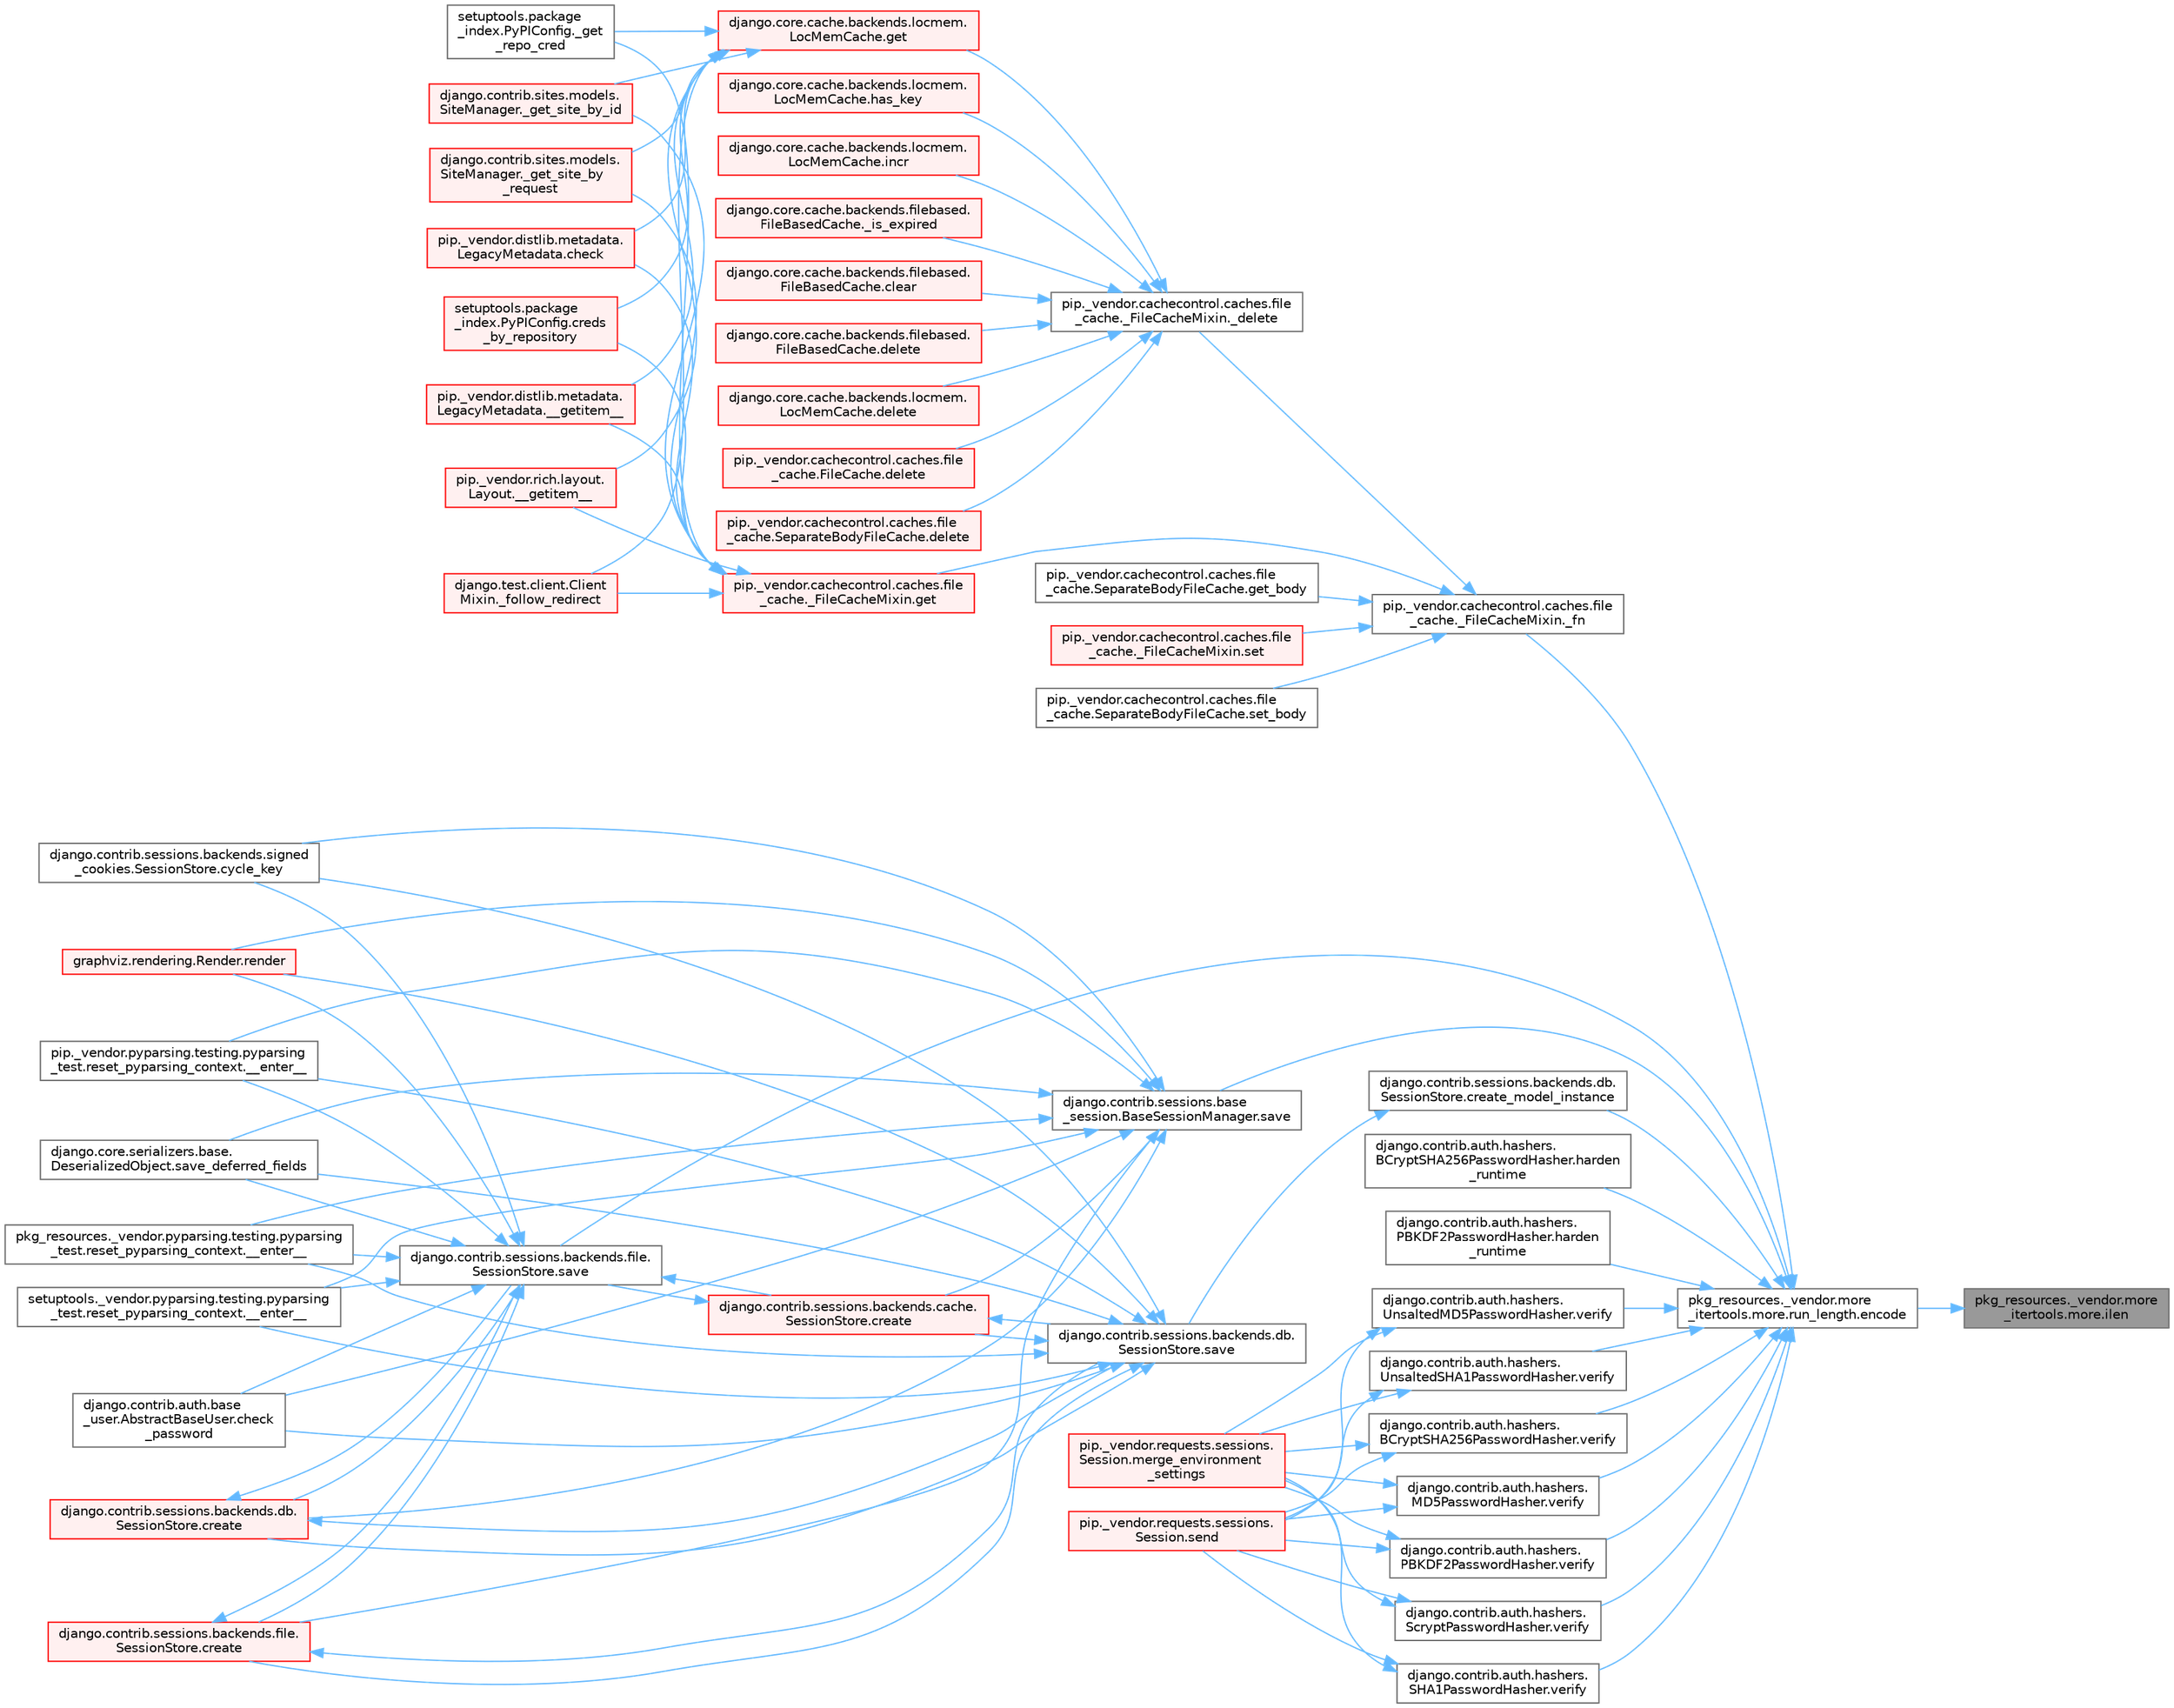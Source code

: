 digraph "pkg_resources._vendor.more_itertools.more.ilen"
{
 // LATEX_PDF_SIZE
  bgcolor="transparent";
  edge [fontname=Helvetica,fontsize=10,labelfontname=Helvetica,labelfontsize=10];
  node [fontname=Helvetica,fontsize=10,shape=box,height=0.2,width=0.4];
  rankdir="RL";
  Node1 [id="Node000001",label="pkg_resources._vendor.more\l_itertools.more.ilen",height=0.2,width=0.4,color="gray40", fillcolor="grey60", style="filled", fontcolor="black",tooltip=" "];
  Node1 -> Node2 [id="edge1_Node000001_Node000002",dir="back",color="steelblue1",style="solid",tooltip=" "];
  Node2 [id="Node000002",label="pkg_resources._vendor.more\l_itertools.more.run_length.encode",height=0.2,width=0.4,color="grey40", fillcolor="white", style="filled",URL="$classpkg__resources_1_1__vendor_1_1more__itertools_1_1more_1_1run__length.html#a6dd9fc60d11560ef2d0ac1c2576be735",tooltip=" "];
  Node2 -> Node3 [id="edge2_Node000002_Node000003",dir="back",color="steelblue1",style="solid",tooltip=" "];
  Node3 [id="Node000003",label="pip._vendor.cachecontrol.caches.file\l_cache._FileCacheMixin._fn",height=0.2,width=0.4,color="grey40", fillcolor="white", style="filled",URL="$classpip_1_1__vendor_1_1cachecontrol_1_1caches_1_1file__cache_1_1___file_cache_mixin.html#a8e94253502ca252f8c8ca1e4921fd42f",tooltip=" "];
  Node3 -> Node4 [id="edge3_Node000003_Node000004",dir="back",color="steelblue1",style="solid",tooltip=" "];
  Node4 [id="Node000004",label="pip._vendor.cachecontrol.caches.file\l_cache._FileCacheMixin._delete",height=0.2,width=0.4,color="grey40", fillcolor="white", style="filled",URL="$classpip_1_1__vendor_1_1cachecontrol_1_1caches_1_1file__cache_1_1___file_cache_mixin.html#a0ebc930693f8386cf1231d4ab04fb800",tooltip=" "];
  Node4 -> Node5 [id="edge4_Node000004_Node000005",dir="back",color="steelblue1",style="solid",tooltip=" "];
  Node5 [id="Node000005",label="django.core.cache.backends.filebased.\lFileBasedCache._is_expired",height=0.2,width=0.4,color="red", fillcolor="#FFF0F0", style="filled",URL="$classdjango_1_1core_1_1cache_1_1backends_1_1filebased_1_1_file_based_cache.html#af3482c2f13017de51865d2b8297e8cbb",tooltip=" "];
  Node4 -> Node3173 [id="edge5_Node000004_Node003173",dir="back",color="steelblue1",style="solid",tooltip=" "];
  Node3173 [id="Node003173",label="django.core.cache.backends.filebased.\lFileBasedCache.clear",height=0.2,width=0.4,color="red", fillcolor="#FFF0F0", style="filled",URL="$classdjango_1_1core_1_1cache_1_1backends_1_1filebased_1_1_file_based_cache.html#a5ef508441cb4efd19dca2faafa249ee0",tooltip=" "];
  Node4 -> Node517 [id="edge6_Node000004_Node000517",dir="back",color="steelblue1",style="solid",tooltip=" "];
  Node517 [id="Node000517",label="django.core.cache.backends.filebased.\lFileBasedCache.delete",height=0.2,width=0.4,color="red", fillcolor="#FFF0F0", style="filled",URL="$classdjango_1_1core_1_1cache_1_1backends_1_1filebased_1_1_file_based_cache.html#a3ea01a368d14aacb993c07120084e49b",tooltip=" "];
  Node4 -> Node2489 [id="edge7_Node000004_Node002489",dir="back",color="steelblue1",style="solid",tooltip=" "];
  Node2489 [id="Node002489",label="django.core.cache.backends.locmem.\lLocMemCache.delete",height=0.2,width=0.4,color="red", fillcolor="#FFF0F0", style="filled",URL="$classdjango_1_1core_1_1cache_1_1backends_1_1locmem_1_1_loc_mem_cache.html#ae4e405d2ee12f7daa88bdfc864a67106",tooltip=" "];
  Node4 -> Node3174 [id="edge8_Node000004_Node003174",dir="back",color="steelblue1",style="solid",tooltip=" "];
  Node3174 [id="Node003174",label="pip._vendor.cachecontrol.caches.file\l_cache.FileCache.delete",height=0.2,width=0.4,color="red", fillcolor="#FFF0F0", style="filled",URL="$classpip_1_1__vendor_1_1cachecontrol_1_1caches_1_1file__cache_1_1_file_cache.html#a5d3acd400a45c56ca63e6bf497a31b83",tooltip=" "];
  Node4 -> Node3175 [id="edge9_Node000004_Node003175",dir="back",color="steelblue1",style="solid",tooltip=" "];
  Node3175 [id="Node003175",label="pip._vendor.cachecontrol.caches.file\l_cache.SeparateBodyFileCache.delete",height=0.2,width=0.4,color="red", fillcolor="#FFF0F0", style="filled",URL="$classpip_1_1__vendor_1_1cachecontrol_1_1caches_1_1file__cache_1_1_separate_body_file_cache.html#accd6ed34b850142f08d44adc73ce43af",tooltip=" "];
  Node4 -> Node2496 [id="edge10_Node000004_Node002496",dir="back",color="steelblue1",style="solid",tooltip=" "];
  Node2496 [id="Node002496",label="django.core.cache.backends.locmem.\lLocMemCache.get",height=0.2,width=0.4,color="red", fillcolor="#FFF0F0", style="filled",URL="$classdjango_1_1core_1_1cache_1_1backends_1_1locmem_1_1_loc_mem_cache.html#aeb7aff9d132188d4b106f42045eaf803",tooltip=" "];
  Node2496 -> Node7 [id="edge11_Node002496_Node000007",dir="back",color="steelblue1",style="solid",tooltip=" "];
  Node7 [id="Node000007",label="pip._vendor.distlib.metadata.\lLegacyMetadata.__getitem__",height=0.2,width=0.4,color="red", fillcolor="#FFF0F0", style="filled",URL="$classpip_1_1__vendor_1_1distlib_1_1metadata_1_1_legacy_metadata.html#a4bbfa90e12a85ff919edb328c979731c",tooltip=" "];
  Node2496 -> Node9 [id="edge12_Node002496_Node000009",dir="back",color="steelblue1",style="solid",tooltip=" "];
  Node9 [id="Node000009",label="pip._vendor.rich.layout.\lLayout.__getitem__",height=0.2,width=0.4,color="red", fillcolor="#FFF0F0", style="filled",URL="$classpip_1_1__vendor_1_1rich_1_1layout_1_1_layout.html#add0ab2d771b738c1d8f491d5fc922238",tooltip=" "];
  Node2496 -> Node10 [id="edge13_Node002496_Node000010",dir="back",color="steelblue1",style="solid",tooltip=" "];
  Node10 [id="Node000010",label="django.test.client.Client\lMixin._follow_redirect",height=0.2,width=0.4,color="red", fillcolor="#FFF0F0", style="filled",URL="$classdjango_1_1test_1_1client_1_1_client_mixin.html#a8ef9c674c0e06268a84a19666287c660",tooltip=" "];
  Node2496 -> Node1789 [id="edge14_Node002496_Node001789",dir="back",color="steelblue1",style="solid",tooltip=" "];
  Node1789 [id="Node001789",label="setuptools.package\l_index.PyPIConfig._get\l_repo_cred",height=0.2,width=0.4,color="grey40", fillcolor="white", style="filled",URL="$classsetuptools_1_1package__index_1_1_py_p_i_config.html#ae131b3373b6208486cc5f156eaa7265a",tooltip=" "];
  Node2496 -> Node1790 [id="edge15_Node002496_Node001790",dir="back",color="steelblue1",style="solid",tooltip=" "];
  Node1790 [id="Node001790",label="django.contrib.sites.models.\lSiteManager._get_site_by_id",height=0.2,width=0.4,color="red", fillcolor="#FFF0F0", style="filled",URL="$classdjango_1_1contrib_1_1sites_1_1models_1_1_site_manager.html#aa2caa86610079c1d43d51ecd4eeffdfd",tooltip=" "];
  Node2496 -> Node1792 [id="edge16_Node002496_Node001792",dir="back",color="steelblue1",style="solid",tooltip=" "];
  Node1792 [id="Node001792",label="django.contrib.sites.models.\lSiteManager._get_site_by\l_request",height=0.2,width=0.4,color="red", fillcolor="#FFF0F0", style="filled",URL="$classdjango_1_1contrib_1_1sites_1_1models_1_1_site_manager.html#afe4ac1f1603e7bc2e95bd348c30e9d81",tooltip=" "];
  Node2496 -> Node1793 [id="edge17_Node002496_Node001793",dir="back",color="steelblue1",style="solid",tooltip=" "];
  Node1793 [id="Node001793",label="pip._vendor.distlib.metadata.\lLegacyMetadata.check",height=0.2,width=0.4,color="red", fillcolor="#FFF0F0", style="filled",URL="$classpip_1_1__vendor_1_1distlib_1_1metadata_1_1_legacy_metadata.html#a9f3d75961911af2473c8092d354b3d85",tooltip=" "];
  Node2496 -> Node1794 [id="edge18_Node002496_Node001794",dir="back",color="steelblue1",style="solid",tooltip=" "];
  Node1794 [id="Node001794",label="setuptools.package\l_index.PyPIConfig.creds\l_by_repository",height=0.2,width=0.4,color="red", fillcolor="#FFF0F0", style="filled",URL="$classsetuptools_1_1package__index_1_1_py_p_i_config.html#a277b3e89479d171582044b5f9eb920a0",tooltip=" "];
  Node4 -> Node2504 [id="edge19_Node000004_Node002504",dir="back",color="steelblue1",style="solid",tooltip=" "];
  Node2504 [id="Node002504",label="django.core.cache.backends.locmem.\lLocMemCache.has_key",height=0.2,width=0.4,color="red", fillcolor="#FFF0F0", style="filled",URL="$classdjango_1_1core_1_1cache_1_1backends_1_1locmem_1_1_loc_mem_cache.html#aeb6759ed9e4eb6930bb77452e453ef5c",tooltip=" "];
  Node4 -> Node2506 [id="edge20_Node000004_Node002506",dir="back",color="steelblue1",style="solid",tooltip=" "];
  Node2506 [id="Node002506",label="django.core.cache.backends.locmem.\lLocMemCache.incr",height=0.2,width=0.4,color="red", fillcolor="#FFF0F0", style="filled",URL="$classdjango_1_1core_1_1cache_1_1backends_1_1locmem_1_1_loc_mem_cache.html#a3ab3b12146a8144a5e580ff4e852635d",tooltip=" "];
  Node3 -> Node3176 [id="edge21_Node000003_Node003176",dir="back",color="steelblue1",style="solid",tooltip=" "];
  Node3176 [id="Node003176",label="pip._vendor.cachecontrol.caches.file\l_cache._FileCacheMixin.get",height=0.2,width=0.4,color="red", fillcolor="#FFF0F0", style="filled",URL="$classpip_1_1__vendor_1_1cachecontrol_1_1caches_1_1file__cache_1_1___file_cache_mixin.html#afef88044f42ddd480be90e94a50e07bc",tooltip=" "];
  Node3176 -> Node7 [id="edge22_Node003176_Node000007",dir="back",color="steelblue1",style="solid",tooltip=" "];
  Node3176 -> Node9 [id="edge23_Node003176_Node000009",dir="back",color="steelblue1",style="solid",tooltip=" "];
  Node3176 -> Node10 [id="edge24_Node003176_Node000010",dir="back",color="steelblue1",style="solid",tooltip=" "];
  Node3176 -> Node1789 [id="edge25_Node003176_Node001789",dir="back",color="steelblue1",style="solid",tooltip=" "];
  Node3176 -> Node1790 [id="edge26_Node003176_Node001790",dir="back",color="steelblue1",style="solid",tooltip=" "];
  Node3176 -> Node1792 [id="edge27_Node003176_Node001792",dir="back",color="steelblue1",style="solid",tooltip=" "];
  Node3176 -> Node1793 [id="edge28_Node003176_Node001793",dir="back",color="steelblue1",style="solid",tooltip=" "];
  Node3176 -> Node1794 [id="edge29_Node003176_Node001794",dir="back",color="steelblue1",style="solid",tooltip=" "];
  Node3 -> Node3177 [id="edge30_Node000003_Node003177",dir="back",color="steelblue1",style="solid",tooltip=" "];
  Node3177 [id="Node003177",label="pip._vendor.cachecontrol.caches.file\l_cache.SeparateBodyFileCache.get_body",height=0.2,width=0.4,color="grey40", fillcolor="white", style="filled",URL="$classpip_1_1__vendor_1_1cachecontrol_1_1caches_1_1file__cache_1_1_separate_body_file_cache.html#a96853f5f4944aab4999b423e98ae94a7",tooltip=" "];
  Node3 -> Node3178 [id="edge31_Node000003_Node003178",dir="back",color="steelblue1",style="solid",tooltip=" "];
  Node3178 [id="Node003178",label="pip._vendor.cachecontrol.caches.file\l_cache._FileCacheMixin.set",height=0.2,width=0.4,color="red", fillcolor="#FFF0F0", style="filled",URL="$classpip_1_1__vendor_1_1cachecontrol_1_1caches_1_1file__cache_1_1___file_cache_mixin.html#ae8a7588fc5a71680756743e05deeea9b",tooltip=" "];
  Node3 -> Node3179 [id="edge32_Node000003_Node003179",dir="back",color="steelblue1",style="solid",tooltip=" "];
  Node3179 [id="Node003179",label="pip._vendor.cachecontrol.caches.file\l_cache.SeparateBodyFileCache.set_body",height=0.2,width=0.4,color="grey40", fillcolor="white", style="filled",URL="$classpip_1_1__vendor_1_1cachecontrol_1_1caches_1_1file__cache_1_1_separate_body_file_cache.html#a8fabbb6143c6afca2477309d3dfa7067",tooltip=" "];
  Node2 -> Node1805 [id="edge33_Node000002_Node001805",dir="back",color="steelblue1",style="solid",tooltip=" "];
  Node1805 [id="Node001805",label="django.contrib.sessions.backends.db.\lSessionStore.create_model_instance",height=0.2,width=0.4,color="grey40", fillcolor="white", style="filled",URL="$classdjango_1_1contrib_1_1sessions_1_1backends_1_1db_1_1_session_store.html#a0a3de585eb81b76b2c9c405702a7a563",tooltip=" "];
  Node1805 -> Node294 [id="edge34_Node001805_Node000294",dir="back",color="steelblue1",style="solid",tooltip=" "];
  Node294 [id="Node000294",label="django.contrib.sessions.backends.db.\lSessionStore.save",height=0.2,width=0.4,color="grey40", fillcolor="white", style="filled",URL="$classdjango_1_1contrib_1_1sessions_1_1backends_1_1db_1_1_session_store.html#a68a6b4f159bd3dc969ec80b34c1622af",tooltip=" "];
  Node294 -> Node295 [id="edge35_Node000294_Node000295",dir="back",color="steelblue1",style="solid",tooltip=" "];
  Node295 [id="Node000295",label="pip._vendor.pyparsing.testing.pyparsing\l_test.reset_pyparsing_context.__enter__",height=0.2,width=0.4,color="grey40", fillcolor="white", style="filled",URL="$classpip_1_1__vendor_1_1pyparsing_1_1testing_1_1pyparsing__test_1_1reset__pyparsing__context.html#a3d39d97a0d95a9b46c987e6dff52b7c0",tooltip=" "];
  Node294 -> Node296 [id="edge36_Node000294_Node000296",dir="back",color="steelblue1",style="solid",tooltip=" "];
  Node296 [id="Node000296",label="pkg_resources._vendor.pyparsing.testing.pyparsing\l_test.reset_pyparsing_context.__enter__",height=0.2,width=0.4,color="grey40", fillcolor="white", style="filled",URL="$classpkg__resources_1_1__vendor_1_1pyparsing_1_1testing_1_1pyparsing__test_1_1reset__pyparsing__context.html#a8d8360c033ccc7296fb9323a07cdeb25",tooltip=" "];
  Node294 -> Node297 [id="edge37_Node000294_Node000297",dir="back",color="steelblue1",style="solid",tooltip=" "];
  Node297 [id="Node000297",label="setuptools._vendor.pyparsing.testing.pyparsing\l_test.reset_pyparsing_context.__enter__",height=0.2,width=0.4,color="grey40", fillcolor="white", style="filled",URL="$classsetuptools_1_1__vendor_1_1pyparsing_1_1testing_1_1pyparsing__test_1_1reset__pyparsing__context.html#a436e2ea8355c86505c8cfdae81714c7c",tooltip=" "];
  Node294 -> Node298 [id="edge38_Node000294_Node000298",dir="back",color="steelblue1",style="solid",tooltip=" "];
  Node298 [id="Node000298",label="django.contrib.auth.base\l_user.AbstractBaseUser.check\l_password",height=0.2,width=0.4,color="grey40", fillcolor="white", style="filled",URL="$classdjango_1_1contrib_1_1auth_1_1base__user_1_1_abstract_base_user.html#aaa9bb7fa5353bc1917dbd7f87b63321a",tooltip=" "];
  Node294 -> Node299 [id="edge39_Node000294_Node000299",dir="back",color="steelblue1",style="solid",tooltip=" "];
  Node299 [id="Node000299",label="django.contrib.sessions.backends.cache.\lSessionStore.create",height=0.2,width=0.4,color="red", fillcolor="#FFF0F0", style="filled",URL="$classdjango_1_1contrib_1_1sessions_1_1backends_1_1cache_1_1_session_store.html#a38c9efbdb5115fd1820ae198b767c39c",tooltip=" "];
  Node299 -> Node294 [id="edge40_Node000299_Node000294",dir="back",color="steelblue1",style="solid",tooltip=" "];
  Node299 -> Node690 [id="edge41_Node000299_Node000690",dir="back",color="steelblue1",style="solid",tooltip=" "];
  Node690 [id="Node000690",label="django.contrib.sessions.backends.file.\lSessionStore.save",height=0.2,width=0.4,color="grey40", fillcolor="white", style="filled",URL="$classdjango_1_1contrib_1_1sessions_1_1backends_1_1file_1_1_session_store.html#af170f9c112376eb1627509287bf9620f",tooltip=" "];
  Node690 -> Node295 [id="edge42_Node000690_Node000295",dir="back",color="steelblue1",style="solid",tooltip=" "];
  Node690 -> Node296 [id="edge43_Node000690_Node000296",dir="back",color="steelblue1",style="solid",tooltip=" "];
  Node690 -> Node297 [id="edge44_Node000690_Node000297",dir="back",color="steelblue1",style="solid",tooltip=" "];
  Node690 -> Node298 [id="edge45_Node000690_Node000298",dir="back",color="steelblue1",style="solid",tooltip=" "];
  Node690 -> Node299 [id="edge46_Node000690_Node000299",dir="back",color="steelblue1",style="solid",tooltip=" "];
  Node690 -> Node521 [id="edge47_Node000690_Node000521",dir="back",color="steelblue1",style="solid",tooltip=" "];
  Node521 [id="Node000521",label="django.contrib.sessions.backends.db.\lSessionStore.create",height=0.2,width=0.4,color="red", fillcolor="#FFF0F0", style="filled",URL="$classdjango_1_1contrib_1_1sessions_1_1backends_1_1db_1_1_session_store.html#a4a98c0168c61e75be58e279660aa6ce4",tooltip=" "];
  Node521 -> Node294 [id="edge48_Node000521_Node000294",dir="back",color="steelblue1",style="solid",tooltip=" "];
  Node521 -> Node690 [id="edge49_Node000521_Node000690",dir="back",color="steelblue1",style="solid",tooltip=" "];
  Node690 -> Node681 [id="edge50_Node000690_Node000681",dir="back",color="steelblue1",style="solid",tooltip=" "];
  Node681 [id="Node000681",label="django.contrib.sessions.backends.file.\lSessionStore.create",height=0.2,width=0.4,color="red", fillcolor="#FFF0F0", style="filled",URL="$classdjango_1_1contrib_1_1sessions_1_1backends_1_1file_1_1_session_store.html#a6624db6a37dfff490f837047e0a60dda",tooltip=" "];
  Node681 -> Node294 [id="edge51_Node000681_Node000294",dir="back",color="steelblue1",style="solid",tooltip=" "];
  Node681 -> Node690 [id="edge52_Node000681_Node000690",dir="back",color="steelblue1",style="solid",tooltip=" "];
  Node690 -> Node688 [id="edge53_Node000690_Node000688",dir="back",color="steelblue1",style="solid",tooltip=" "];
  Node688 [id="Node000688",label="django.contrib.sessions.backends.signed\l_cookies.SessionStore.cycle_key",height=0.2,width=0.4,color="grey40", fillcolor="white", style="filled",URL="$classdjango_1_1contrib_1_1sessions_1_1backends_1_1signed__cookies_1_1_session_store.html#abf8e71313b847459c30f19e691c25a93",tooltip=" "];
  Node690 -> Node372 [id="edge54_Node000690_Node000372",dir="back",color="steelblue1",style="solid",tooltip=" "];
  Node372 [id="Node000372",label="graphviz.rendering.Render.render",height=0.2,width=0.4,color="red", fillcolor="#FFF0F0", style="filled",URL="$classgraphviz_1_1rendering_1_1_render.html#a0249d6538d64a6b59b1bed64d4636456",tooltip=" "];
  Node690 -> Node689 [id="edge55_Node000690_Node000689",dir="back",color="steelblue1",style="solid",tooltip=" "];
  Node689 [id="Node000689",label="django.core.serializers.base.\lDeserializedObject.save_deferred_fields",height=0.2,width=0.4,color="grey40", fillcolor="white", style="filled",URL="$classdjango_1_1core_1_1serializers_1_1base_1_1_deserialized_object.html#a2fd4269d14e2f58fda59335c79a582f5",tooltip=" "];
  Node294 -> Node521 [id="edge56_Node000294_Node000521",dir="back",color="steelblue1",style="solid",tooltip=" "];
  Node294 -> Node681 [id="edge57_Node000294_Node000681",dir="back",color="steelblue1",style="solid",tooltip=" "];
  Node294 -> Node688 [id="edge58_Node000294_Node000688",dir="back",color="steelblue1",style="solid",tooltip=" "];
  Node294 -> Node372 [id="edge59_Node000294_Node000372",dir="back",color="steelblue1",style="solid",tooltip=" "];
  Node294 -> Node689 [id="edge60_Node000294_Node000689",dir="back",color="steelblue1",style="solid",tooltip=" "];
  Node2 -> Node3024 [id="edge61_Node000002_Node003024",dir="back",color="steelblue1",style="solid",tooltip=" "];
  Node3024 [id="Node003024",label="django.contrib.auth.hashers.\lBCryptSHA256PasswordHasher.harden\l_runtime",height=0.2,width=0.4,color="grey40", fillcolor="white", style="filled",URL="$classdjango_1_1contrib_1_1auth_1_1hashers_1_1_b_crypt_s_h_a256_password_hasher.html#aeb2d930973f5a8b0a605c789332df5b0",tooltip=" "];
  Node2 -> Node291 [id="edge62_Node000002_Node000291",dir="back",color="steelblue1",style="solid",tooltip=" "];
  Node291 [id="Node000291",label="django.contrib.auth.hashers.\lPBKDF2PasswordHasher.harden\l_runtime",height=0.2,width=0.4,color="grey40", fillcolor="white", style="filled",URL="$classdjango_1_1contrib_1_1auth_1_1hashers_1_1_p_b_k_d_f2_password_hasher.html#ae7f1dcad47802823597610b026fae83a",tooltip=" "];
  Node2 -> Node690 [id="edge63_Node000002_Node000690",dir="back",color="steelblue1",style="solid",tooltip=" "];
  Node2 -> Node3025 [id="edge64_Node000002_Node003025",dir="back",color="steelblue1",style="solid",tooltip=" "];
  Node3025 [id="Node003025",label="django.contrib.sessions.base\l_session.BaseSessionManager.save",height=0.2,width=0.4,color="grey40", fillcolor="white", style="filled",URL="$classdjango_1_1contrib_1_1sessions_1_1base__session_1_1_base_session_manager.html#a323bed24720881f2b0c3e3fce57c1a5a",tooltip=" "];
  Node3025 -> Node295 [id="edge65_Node003025_Node000295",dir="back",color="steelblue1",style="solid",tooltip=" "];
  Node3025 -> Node296 [id="edge66_Node003025_Node000296",dir="back",color="steelblue1",style="solid",tooltip=" "];
  Node3025 -> Node297 [id="edge67_Node003025_Node000297",dir="back",color="steelblue1",style="solid",tooltip=" "];
  Node3025 -> Node298 [id="edge68_Node003025_Node000298",dir="back",color="steelblue1",style="solid",tooltip=" "];
  Node3025 -> Node299 [id="edge69_Node003025_Node000299",dir="back",color="steelblue1",style="solid",tooltip=" "];
  Node3025 -> Node521 [id="edge70_Node003025_Node000521",dir="back",color="steelblue1",style="solid",tooltip=" "];
  Node3025 -> Node681 [id="edge71_Node003025_Node000681",dir="back",color="steelblue1",style="solid",tooltip=" "];
  Node3025 -> Node688 [id="edge72_Node003025_Node000688",dir="back",color="steelblue1",style="solid",tooltip=" "];
  Node3025 -> Node372 [id="edge73_Node003025_Node000372",dir="back",color="steelblue1",style="solid",tooltip=" "];
  Node3025 -> Node689 [id="edge74_Node003025_Node000689",dir="back",color="steelblue1",style="solid",tooltip=" "];
  Node2 -> Node3026 [id="edge75_Node000002_Node003026",dir="back",color="steelblue1",style="solid",tooltip=" "];
  Node3026 [id="Node003026",label="django.contrib.auth.hashers.\lBCryptSHA256PasswordHasher.verify",height=0.2,width=0.4,color="grey40", fillcolor="white", style="filled",URL="$classdjango_1_1contrib_1_1auth_1_1hashers_1_1_b_crypt_s_h_a256_password_hasher.html#aace67824fb9a74b812da9e723c452182",tooltip=" "];
  Node3026 -> Node1783 [id="edge76_Node003026_Node001783",dir="back",color="steelblue1",style="solid",tooltip=" "];
  Node1783 [id="Node001783",label="pip._vendor.requests.sessions.\lSession.merge_environment\l_settings",height=0.2,width=0.4,color="red", fillcolor="#FFF0F0", style="filled",URL="$classpip_1_1__vendor_1_1requests_1_1sessions_1_1_session.html#a1bbc07ae0fd8434a0ae651e3eb482be0",tooltip=" "];
  Node3026 -> Node1784 [id="edge77_Node003026_Node001784",dir="back",color="steelblue1",style="solid",tooltip=" "];
  Node1784 [id="Node001784",label="pip._vendor.requests.sessions.\lSession.send",height=0.2,width=0.4,color="red", fillcolor="#FFF0F0", style="filled",URL="$classpip_1_1__vendor_1_1requests_1_1sessions_1_1_session.html#ac53877008b8d3c6901be36033885124c",tooltip=" "];
  Node2 -> Node3019 [id="edge78_Node000002_Node003019",dir="back",color="steelblue1",style="solid",tooltip=" "];
  Node3019 [id="Node003019",label="django.contrib.auth.hashers.\lMD5PasswordHasher.verify",height=0.2,width=0.4,color="grey40", fillcolor="white", style="filled",URL="$classdjango_1_1contrib_1_1auth_1_1hashers_1_1_m_d5_password_hasher.html#a5ee1720bbd104f7f53ced6d0f7847393",tooltip=" "];
  Node3019 -> Node1783 [id="edge79_Node003019_Node001783",dir="back",color="steelblue1",style="solid",tooltip=" "];
  Node3019 -> Node1784 [id="edge80_Node003019_Node001784",dir="back",color="steelblue1",style="solid",tooltip=" "];
  Node2 -> Node3020 [id="edge81_Node000002_Node003020",dir="back",color="steelblue1",style="solid",tooltip=" "];
  Node3020 [id="Node003020",label="django.contrib.auth.hashers.\lPBKDF2PasswordHasher.verify",height=0.2,width=0.4,color="grey40", fillcolor="white", style="filled",URL="$classdjango_1_1contrib_1_1auth_1_1hashers_1_1_p_b_k_d_f2_password_hasher.html#a769f11e83d4f84b6a1aa2414aa345a96",tooltip=" "];
  Node3020 -> Node1783 [id="edge82_Node003020_Node001783",dir="back",color="steelblue1",style="solid",tooltip=" "];
  Node3020 -> Node1784 [id="edge83_Node003020_Node001784",dir="back",color="steelblue1",style="solid",tooltip=" "];
  Node2 -> Node3021 [id="edge84_Node000002_Node003021",dir="back",color="steelblue1",style="solid",tooltip=" "];
  Node3021 [id="Node003021",label="django.contrib.auth.hashers.\lScryptPasswordHasher.verify",height=0.2,width=0.4,color="grey40", fillcolor="white", style="filled",URL="$classdjango_1_1contrib_1_1auth_1_1hashers_1_1_scrypt_password_hasher.html#ae1fe41459b9b8cc72115d2f8c01f6776",tooltip=" "];
  Node3021 -> Node1783 [id="edge85_Node003021_Node001783",dir="back",color="steelblue1",style="solid",tooltip=" "];
  Node3021 -> Node1784 [id="edge86_Node003021_Node001784",dir="back",color="steelblue1",style="solid",tooltip=" "];
  Node2 -> Node3022 [id="edge87_Node000002_Node003022",dir="back",color="steelblue1",style="solid",tooltip=" "];
  Node3022 [id="Node003022",label="django.contrib.auth.hashers.\lSHA1PasswordHasher.verify",height=0.2,width=0.4,color="grey40", fillcolor="white", style="filled",URL="$classdjango_1_1contrib_1_1auth_1_1hashers_1_1_s_h_a1_password_hasher.html#a5ac2a7038875bc3da2654b03c1ae2716",tooltip=" "];
  Node3022 -> Node1783 [id="edge88_Node003022_Node001783",dir="back",color="steelblue1",style="solid",tooltip=" "];
  Node3022 -> Node1784 [id="edge89_Node003022_Node001784",dir="back",color="steelblue1",style="solid",tooltip=" "];
  Node2 -> Node3027 [id="edge90_Node000002_Node003027",dir="back",color="steelblue1",style="solid",tooltip=" "];
  Node3027 [id="Node003027",label="django.contrib.auth.hashers.\lUnsaltedMD5PasswordHasher.verify",height=0.2,width=0.4,color="grey40", fillcolor="white", style="filled",URL="$classdjango_1_1contrib_1_1auth_1_1hashers_1_1_unsalted_m_d5_password_hasher.html#ad634eb70221559f3132f12171b8ebae0",tooltip=" "];
  Node3027 -> Node1783 [id="edge91_Node003027_Node001783",dir="back",color="steelblue1",style="solid",tooltip=" "];
  Node3027 -> Node1784 [id="edge92_Node003027_Node001784",dir="back",color="steelblue1",style="solid",tooltip=" "];
  Node2 -> Node3028 [id="edge93_Node000002_Node003028",dir="back",color="steelblue1",style="solid",tooltip=" "];
  Node3028 [id="Node003028",label="django.contrib.auth.hashers.\lUnsaltedSHA1PasswordHasher.verify",height=0.2,width=0.4,color="grey40", fillcolor="white", style="filled",URL="$classdjango_1_1contrib_1_1auth_1_1hashers_1_1_unsalted_s_h_a1_password_hasher.html#ad4dd5a8b681866ea72b2b9b8b1f3a552",tooltip=" "];
  Node3028 -> Node1783 [id="edge94_Node003028_Node001783",dir="back",color="steelblue1",style="solid",tooltip=" "];
  Node3028 -> Node1784 [id="edge95_Node003028_Node001784",dir="back",color="steelblue1",style="solid",tooltip=" "];
}
